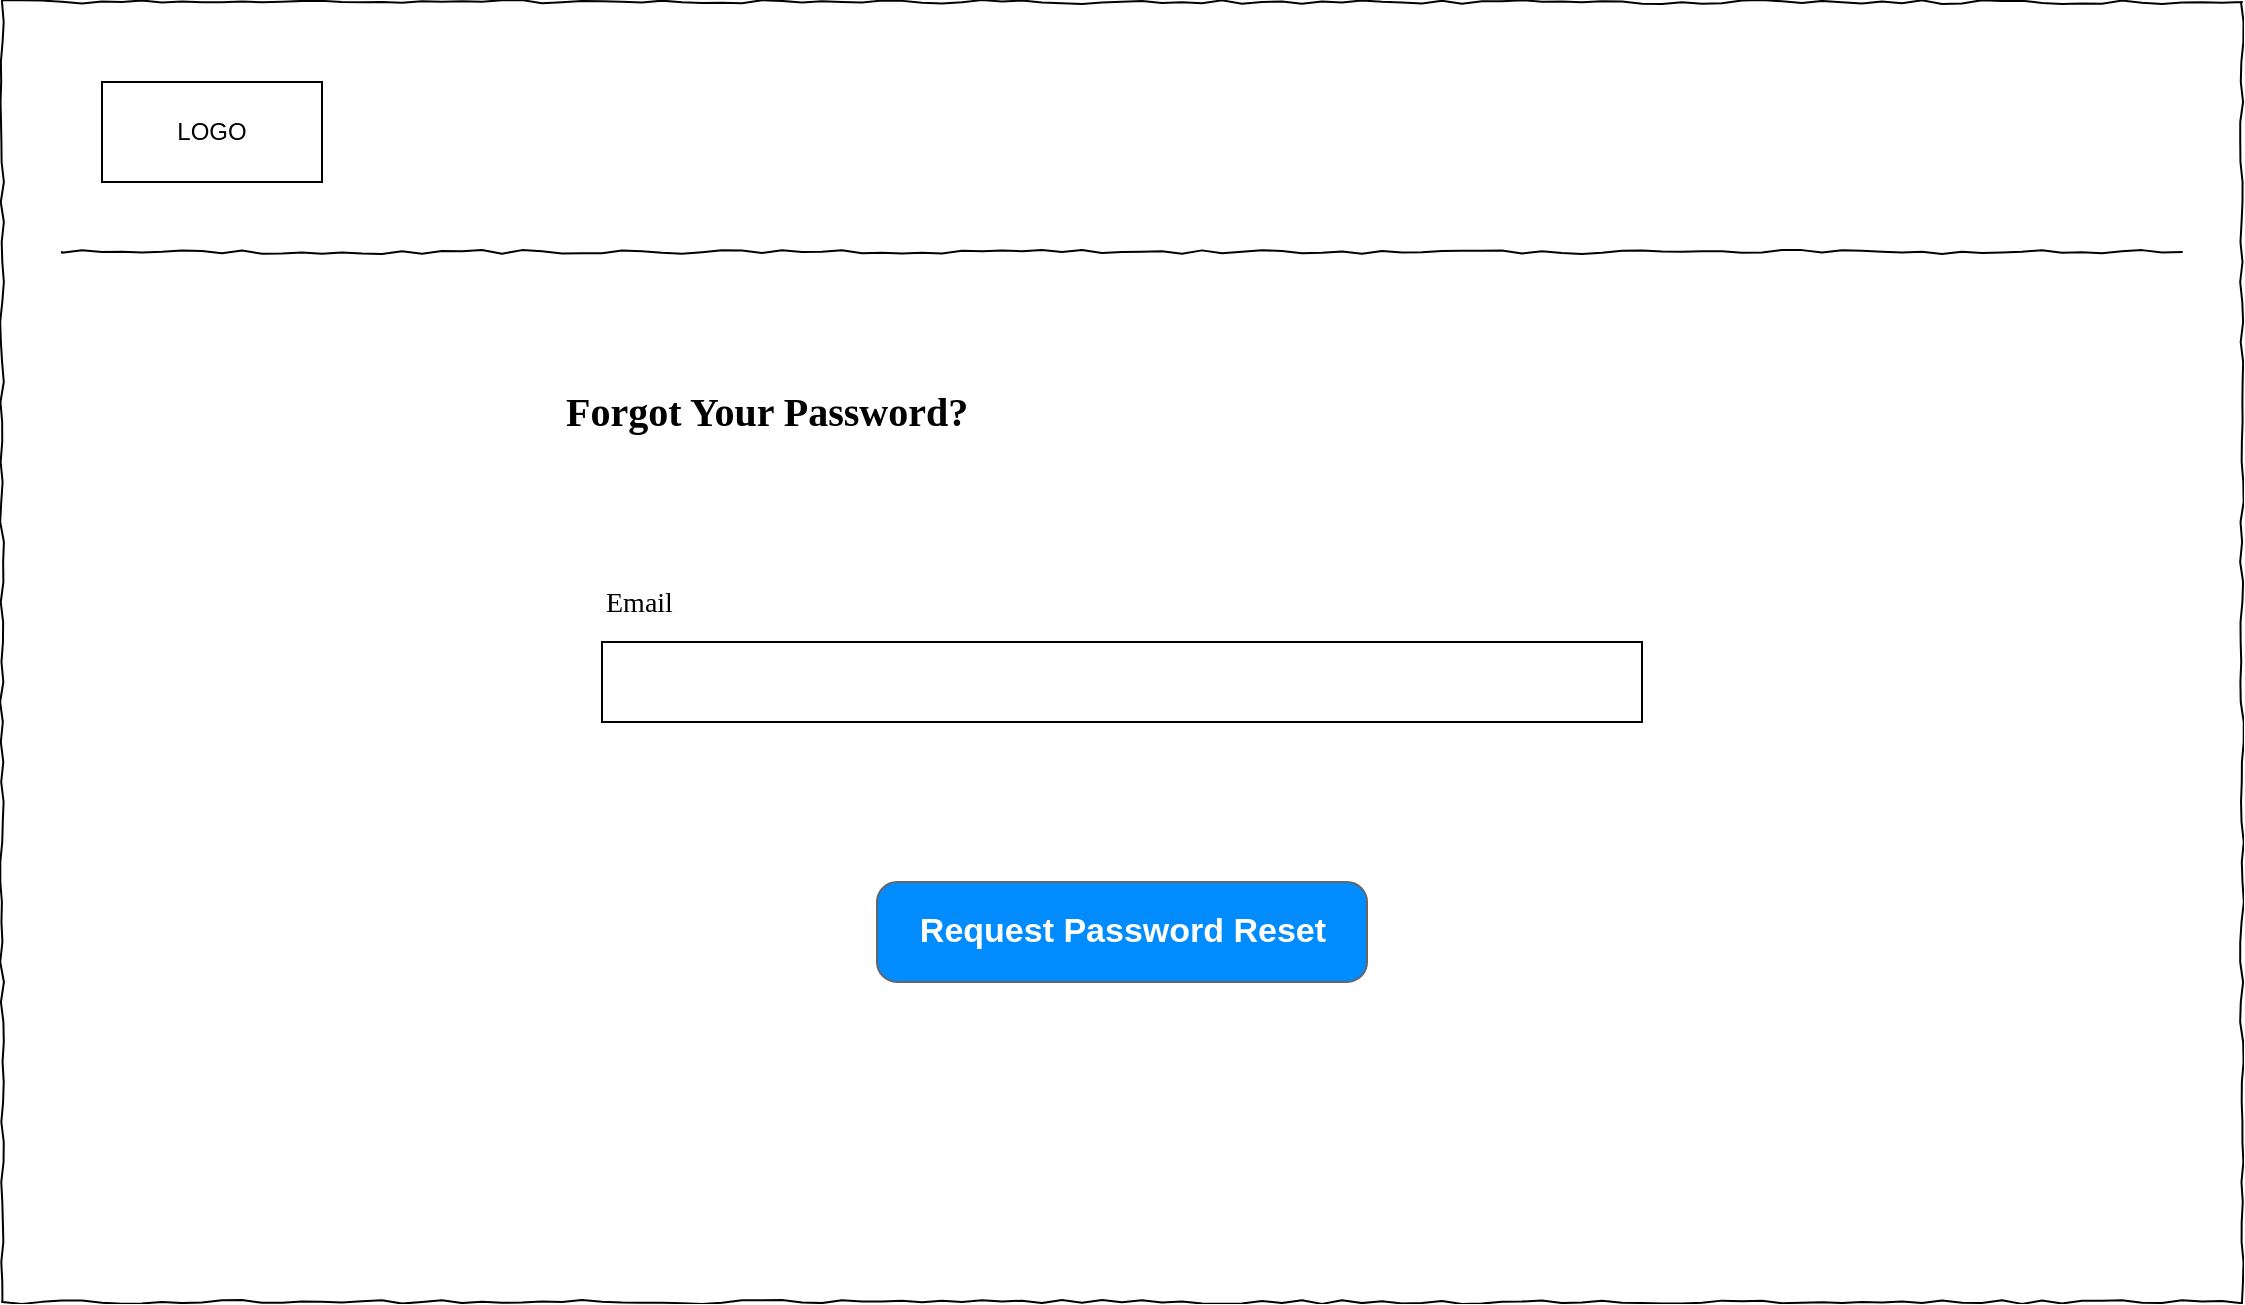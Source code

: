 <mxfile version="23.0.1" type="gitlab">
  <diagram name="Page-1" id="03018318-947c-dd8e-b7a3-06fadd420f32">
    <mxGraphModel dx="1434" dy="825" grid="1" gridSize="10" guides="1" tooltips="1" connect="1" arrows="1" fold="1" page="1" pageScale="1" pageWidth="1100" pageHeight="850" background="none" math="0" shadow="0">
      <root>
        <mxCell id="0" />
        <mxCell id="1" parent="0" />
        <mxCell id="2GoX22uI5f-righoFQbc-1" value="" style="whiteSpace=wrap;html=1;rounded=0;shadow=0;labelBackgroundColor=none;strokeColor=#000000;strokeWidth=1;fillColor=none;fontFamily=Verdana;fontSize=12;fontColor=#000000;align=center;comic=1;" parent="1" vertex="1">
          <mxGeometry x="20" y="40" width="1120" height="650" as="geometry" />
        </mxCell>
        <mxCell id="2GoX22uI5f-righoFQbc-2" value="" style="line;strokeWidth=1;html=1;rounded=0;shadow=0;labelBackgroundColor=none;fillColor=none;fontFamily=Verdana;fontSize=14;fontColor=#000000;align=center;comic=1;" parent="1" vertex="1">
          <mxGeometry x="50" y="160" width="1060" height="10" as="geometry" />
        </mxCell>
        <mxCell id="2GoX22uI5f-righoFQbc-7" value="LOGO" style="html=1;whiteSpace=wrap;" parent="1" vertex="1">
          <mxGeometry x="70" y="80" width="110" height="50" as="geometry" />
        </mxCell>
        <mxCell id="2GoX22uI5f-righoFQbc-67" value="&lt;font style=&quot;font-size: 20px;&quot;&gt;&lt;b&gt;Forgot Your Password?&lt;/b&gt;&lt;/font&gt;" style="text;html=1;points=[];align=left;verticalAlign=top;spacingTop=-4;fontSize=14;fontFamily=Verdana" parent="1" vertex="1">
          <mxGeometry x="300" y="230" width="60" height="20" as="geometry" />
        </mxCell>
        <mxCell id="2GoX22uI5f-righoFQbc-70" value="Email" style="text;html=1;points=[];align=left;verticalAlign=top;spacingTop=-4;fontSize=14;fontFamily=Verdana" parent="1" vertex="1">
          <mxGeometry x="320" y="330" width="60" height="20" as="geometry" />
        </mxCell>
        <mxCell id="2GoX22uI5f-righoFQbc-71" value="" style="rounded=0;whiteSpace=wrap;html=1;" parent="1" vertex="1">
          <mxGeometry x="320" y="360" width="520" height="40" as="geometry" />
        </mxCell>
        <mxCell id="2GoX22uI5f-righoFQbc-72" value="Request Password Reset" style="strokeWidth=1;shadow=0;dashed=0;align=center;html=1;shape=mxgraph.mockup.buttons.button;strokeColor=#666666;fontColor=#ffffff;mainText=;buttonStyle=round;fontSize=17;fontStyle=1;fillColor=#008cff;whiteSpace=wrap;" parent="1" vertex="1">
          <mxGeometry x="457.5" y="480" width="245" height="50" as="geometry" />
        </mxCell>
      </root>
    </mxGraphModel>
  </diagram>
</mxfile>
